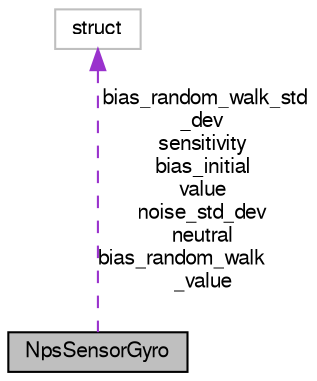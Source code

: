 digraph "NpsSensorGyro"
{
  edge [fontname="FreeSans",fontsize="10",labelfontname="FreeSans",labelfontsize="10"];
  node [fontname="FreeSans",fontsize="10",shape=record];
  Node1 [label="NpsSensorGyro",height=0.2,width=0.4,color="black", fillcolor="grey75", style="filled", fontcolor="black"];
  Node2 -> Node1 [dir="back",color="darkorchid3",fontsize="10",style="dashed",label=" bias_random_walk_std\l_dev\nsensitivity\nbias_initial\nvalue\nnoise_std_dev\nneutral\nbias_random_walk\l_value" ,fontname="FreeSans"];
  Node2 [label="struct",height=0.2,width=0.4,color="grey75", fillcolor="white", style="filled"];
}
